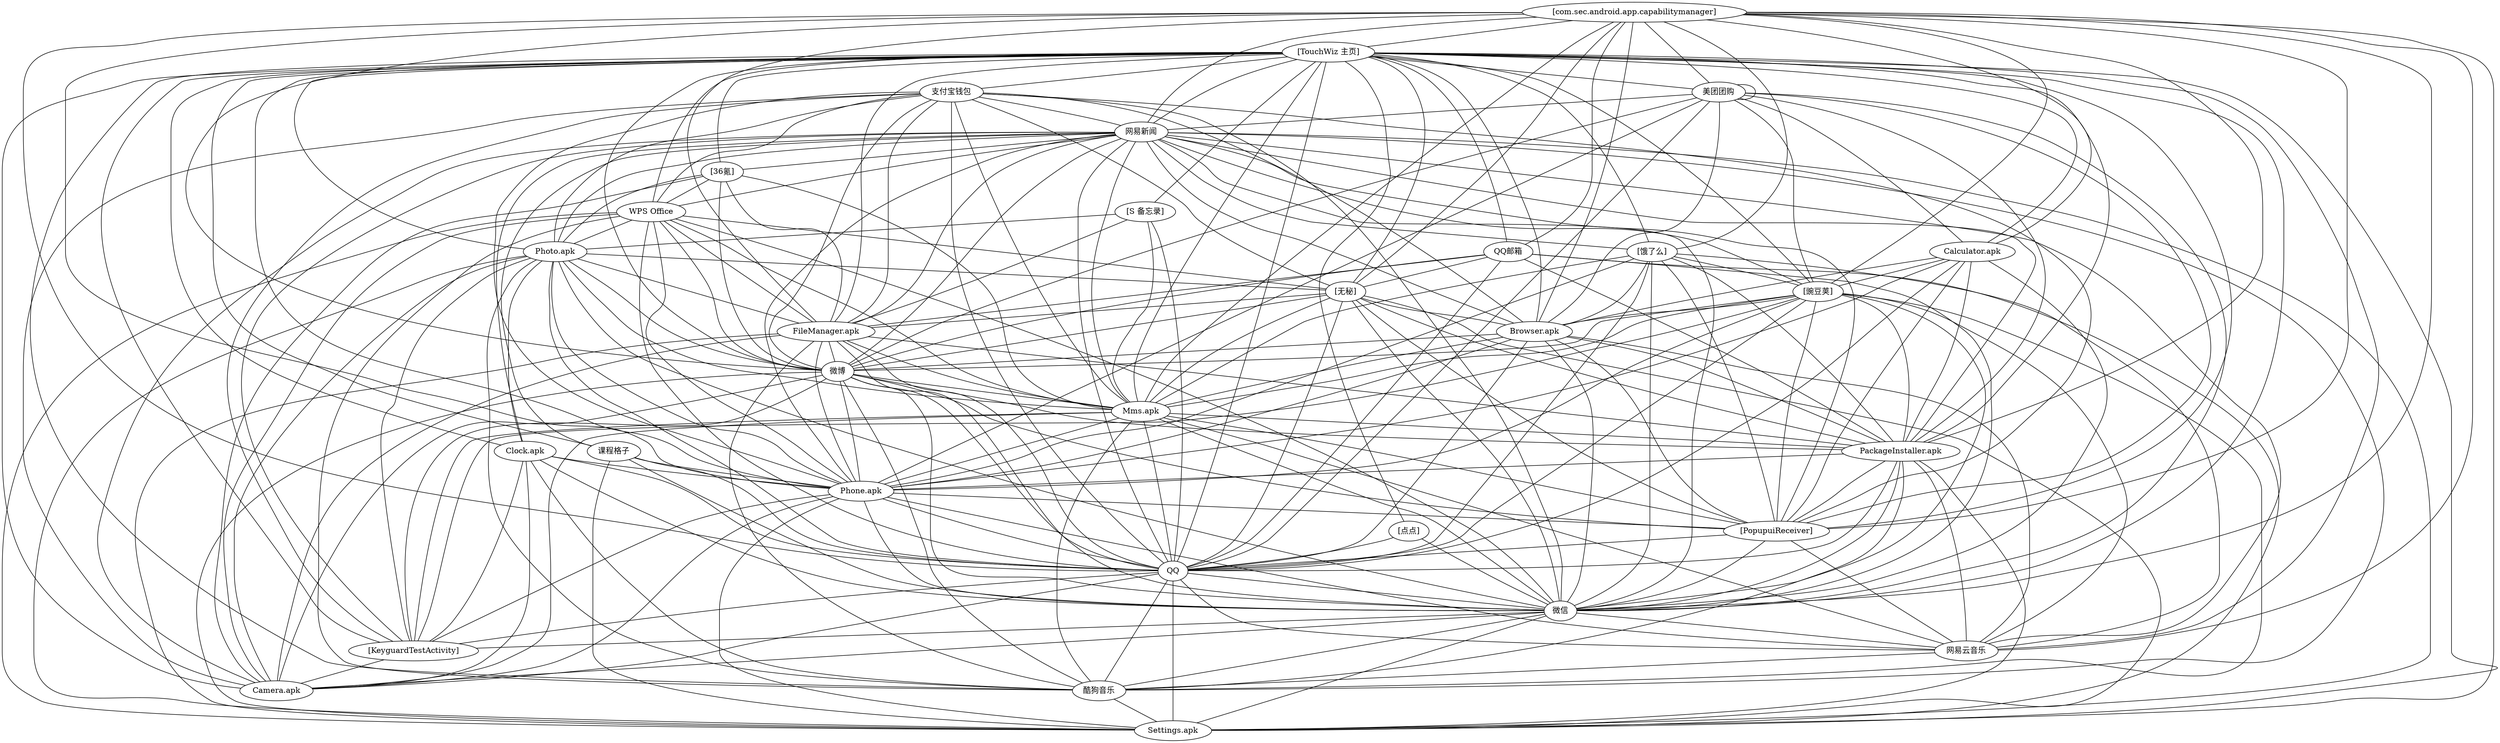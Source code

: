 graph  {
	"[com.sec.android.app.capabilitymanager]" -- "[TouchWiz 主页]"	 [weights="[0, 0, 0, 0, 0, 0, 3]"];
	"[com.sec.android.app.capabilitymanager]" -- 美团团购	 [weights="[0, 0, 0, 0, 0, 0, 1]"];
	"[com.sec.android.app.capabilitymanager]" -- 网易新闻	 [weights="[0, 0, 0, 0, 0, 0, 2]"];
	"[com.sec.android.app.capabilitymanager]" -- "Calculator.apk"	 [weights="[0, 0, 0, 0, 0, 0, 1]"];
	"[com.sec.android.app.capabilitymanager]" -- "[饿了么]"	 [weights="[0, 0, 0, 0, 0, 0, 1]"];
	"[com.sec.android.app.capabilitymanager]" -- "[豌豆荚]"	 [weights="[0, 0, 0, 0, 0, 0, 2]"];
	"[com.sec.android.app.capabilitymanager]" -- QQ邮箱	 [weights="[0, 0, 0, 0, 0, 0, 1]"];
	"[com.sec.android.app.capabilitymanager]" -- "[无秘]"	 [weights="[0, 0, 0, 0, 0, 0, 1]"];
	"[com.sec.android.app.capabilitymanager]" -- "Browser.apk"	 [weights="[0, 0, 0, 0, 0, 0, 2]"];
	"[com.sec.android.app.capabilitymanager]" -- "FileManager.apk"	 [weights="[0, 0, 0, 0, 0, 0, 1]"];
	"[com.sec.android.app.capabilitymanager]" -- 微博	 [weights="[0, 0, 0, 0, 0, 0, 3]"];
	"[com.sec.android.app.capabilitymanager]" -- "Mms.apk"	 [weights="[0, 0, 0, 0, 0, 0, 1]"];
	"[com.sec.android.app.capabilitymanager]" -- "PackageInstaller.apk"	 [weights="[0, 0, 0, 0, 0, 0, 5]"];
	"[com.sec.android.app.capabilitymanager]" -- "Phone.apk"	 [weights="[0, 0, 0, 0, 0, 0, 2]"];
	"[com.sec.android.app.capabilitymanager]" -- "[PopupuiReceiver]"	 [weights="[0, 0, 0, 0, 0, 0, 2]"];
	"[com.sec.android.app.capabilitymanager]" -- QQ	 [weights="[0, 0, 0, 0, 0, 0, 3]"];
	"[com.sec.android.app.capabilitymanager]" -- 微信	 [weights="[0, 0, 0, 0, 0, 0, 3]"];
	"[com.sec.android.app.capabilitymanager]" -- 网易云音乐	 [weights="[0, 0, 0, 0, 0, 0, 1]"];
	"[com.sec.android.app.capabilitymanager]" -- "Settings.apk"	 [weights="[0, 0, 0, 0, 0, 0, 1]"];
	"[TouchWiz 主页]" -- 支付宝钱包	 [weights="[0, 0, 0, 0, 0, 0, 8]"];
	"[TouchWiz 主页]" -- 美团团购	 [weights="[0, 0, 0, 0, 0, 0, 3]"];
	"[TouchWiz 主页]" -- 网易新闻	 [weights="[0, 0, 0, 0, 0, 0, 17]"];
	"[TouchWiz 主页]" -- "Calculator.apk"	 [weights="[0, 0, 0, 0, 0, 0, 1]"];
	"[TouchWiz 主页]" -- "[36氪]"	 [weights="[0, 0, 0, 0, 0, 0, 1]"];
	"[TouchWiz 主页]" -- 课程格子	 [weights="[0, 0, 0, 0, 0, 0, 2]"];
	"[TouchWiz 主页]" -- "[S 备忘录]"	 [weights="[0, 0, 0, 0, 0, 0, 1]"];
	"[TouchWiz 主页]" -- "[饿了么]"	 [weights="[0, 0, 0, 0, 0, 0, 1]"];
	"[TouchWiz 主页]" -- "[点点]"	 [weights="[0, 0, 0, 0, 0, 0, 1]"];
	"[TouchWiz 主页]" -- "WPS Office"	 [weights="[0, 0, 0, 0, 0, 0, 6]"];
	"[TouchWiz 主页]" -- "[豌豆荚]"	 [weights="[0, 0, 0, 0, 0, 0, 5]"];
	"[TouchWiz 主页]" -- "Photo.apk"	 [weights="[0, 0, 0, 0, 0, 0, 10]"];
	"[TouchWiz 主页]" -- QQ邮箱	 [weights="[0, 0, 0, 0, 0, 0, 1]"];
	"[TouchWiz 主页]" -- "[无秘]"	 [weights="[0, 0, 0, 0, 0, 0, 4]"];
	"[TouchWiz 主页]" -- "Browser.apk"	 [weights="[0, 0, 0, 0, 0, 0, 8]"];
	"[TouchWiz 主页]" -- "FileManager.apk"	 [weights="[0, 0, 0, 0, 0, 0, 8]"];
	"[TouchWiz 主页]" -- 微博	 [weights="[0, 0, 0, 0, 0, 0, 20]"];
	"[TouchWiz 主页]" -- "Clock.apk"	 [weights="[0, 0, 0, 0, 0, 0, 2]"];
	"[TouchWiz 主页]" -- "Mms.apk"	 [weights="[0, 0, 0, 0, 0, 0, 14]"];
	"[TouchWiz 主页]" -- "PackageInstaller.apk"	 [weights="[0, 0, 0, 0, 0, 0, 5]"];
	"[TouchWiz 主页]" -- "Phone.apk"	 [weights="[0, 0, 0, 0, 0, 0, 13]"];
	"[TouchWiz 主页]" -- "[PopupuiReceiver]"	 [weights="[0, 0, 0, 0, 0, 0, 3]"];
	"[TouchWiz 主页]" -- QQ	 [weights="[0, 0, 0, 0, 0, 0, 45]"];
	"[TouchWiz 主页]" -- 微信	 [weights="[0, 0, 0, 0, 0, 0, 41]"];
	"[TouchWiz 主页]" -- "[KeyguardTestActivity]"	 [weights="[0, 0, 0, 0, 0, 0, 6]"];
	"[TouchWiz 主页]" -- "Camera.apk"	 [weights="[0, 0, 0, 0, 0, 0, 8]"];
	"[TouchWiz 主页]" -- 网易云音乐	 [weights="[0, 0, 0, 0, 0, 0, 3]"];
	"[TouchWiz 主页]" -- 酷狗音乐	 [weights="[0, 0, 0, 0, 0, 0, 6]"];
	"[TouchWiz 主页]" -- "Settings.apk"	 [weights="[0, 0, 0, 0, 0, 0, 5]"];
	支付宝钱包 -- 网易新闻	 [weights="[0, 0, 0, 0, 0, 0, 3]"];
	支付宝钱包 -- "WPS Office"	 [weights="[0, 0, 0, 0, 0, 0, 2]"];
	支付宝钱包 -- "Photo.apk"	 [weights="[0, 0, 0, 0, 0, 0, 2]"];
	支付宝钱包 -- "[无秘]"	 [weights="[0, 0, 0, 0, 0, 0, 2]"];
	支付宝钱包 -- "Browser.apk"	 [weights="[0, 0, 0, 0, 0, 0, 1]"];
	支付宝钱包 -- "FileManager.apk"	 [weights="[0, 0, 0, 0, 0, 0, 2]"];
	支付宝钱包 -- 微博	 [weights="[0, 0, 0, 0, 0, 0, 4]"];
	支付宝钱包 -- "Mms.apk"	 [weights="[0, 0, 0, 0, 0, 0, 3]"];
	支付宝钱包 -- "Phone.apk"	 [weights="[0, 0, 0, 0, 0, 0, 1]"];
	支付宝钱包 -- "[PopupuiReceiver]"	 [weights="[0, 0, 0, 0, 0, 0, 1]"];
	支付宝钱包 -- QQ	 [weights="[0, 0, 0, 0, 0, 0, 7]"];
	支付宝钱包 -- 微信	 [weights="[0, 0, 0, 0, 0, 0, 7]"];
	支付宝钱包 -- "[KeyguardTestActivity]"	 [weights="[0, 0, 0, 0, 0, 0, 2]"];
	支付宝钱包 -- "Camera.apk"	 [weights="[0, 0, 0, 0, 0, 0, 1]"];
	美团团购 -- 美团团购	 [weights="[0, 0, 0, 0, 0, 0, 1]"];
	美团团购 -- 网易新闻	 [weights="[0, 0, 0, 0, 0, 0, 2]"];
	美团团购 -- "Calculator.apk"	 [weights="[0, 0, 0, 0, 0, 0, 1]"];
	美团团购 -- "[豌豆荚]"	 [weights="[0, 0, 0, 0, 0, 0, 3]"];
	美团团购 -- "Browser.apk"	 [weights="[0, 0, 0, 0, 0, 0, 3]"];
	美团团购 -- 微博	 [weights="[0, 0, 0, 0, 0, 0, 2]"];
	美团团购 -- "PackageInstaller.apk"	 [weights="[0, 0, 0, 0, 0, 0, 1]"];
	美团团购 -- "Phone.apk"	 [weights="[0, 0, 0, 0, 0, 0, 3]"];
	美团团购 -- "[PopupuiReceiver]"	 [weights="[0, 0, 0, 0, 0, 0, 1]"];
	美团团购 -- QQ	 [weights="[0, 0, 0, 0, 0, 0, 3]"];
	美团团购 -- 微信	 [weights="[0, 0, 0, 0, 0, 0, 3]"];
	网易新闻 -- "[36氪]"	 [weights="[0, 0, 0, 0, 0, 0, 1]"];
	网易新闻 -- 课程格子	 [weights="[0, 0, 0, 0, 0, 0, 1]"];
	网易新闻 -- "[饿了么]"	 [weights="[0, 0, 0, 0, 0, 0, 1]"];
	网易新闻 -- "WPS Office"	 [weights="[0, 0, 0, 0, 0, 0, 1]"];
	网易新闻 -- "[豌豆荚]"	 [weights="[0, 0, 0, 0, 0, 0, 3]"];
	网易新闻 -- "Photo.apk"	 [weights="[0, 0, 0, 0, 0, 0, 2]"];
	网易新闻 -- "Browser.apk"	 [weights="[0, 0, 0, 0, 0, 0, 5]"];
	网易新闻 -- "FileManager.apk"	 [weights="[0, 0, 0, 0, 0, 0, 1]"];
	网易新闻 -- 微博	 [weights="[0, 0, 0, 0, 0, 0, 8]"];
	网易新闻 -- "Clock.apk"	 [weights="[0, 0, 0, 0, 0, 0, 1]"];
	网易新闻 -- "Mms.apk"	 [weights="[0, 0, 0, 0, 0, 0, 6]"];
	网易新闻 -- "PackageInstaller.apk"	 [weights="[0, 0, 0, 0, 0, 0, 3]"];
	网易新闻 -- "Phone.apk"	 [weights="[0, 0, 0, 0, 0, 0, 4]"];
	网易新闻 -- "[PopupuiReceiver]"	 [weights="[0, 0, 0, 0, 0, 0, 1]"];
	网易新闻 -- QQ	 [weights="[0, 0, 0, 0, 0, 0, 11]"];
	网易新闻 -- 微信	 [weights="[0, 0, 0, 0, 0, 0, 12]"];
	网易新闻 -- "[KeyguardTestActivity]"	 [weights="[0, 0, 0, 0, 0, 0, 1]"];
	网易新闻 -- "Camera.apk"	 [weights="[0, 0, 0, 0, 0, 0, 2]"];
	网易新闻 -- 网易云音乐	 [weights="[0, 0, 0, 0, 0, 0, 2]"];
	网易新闻 -- 酷狗音乐	 [weights="[0, 0, 0, 0, 0, 0, 3]"];
	网易新闻 -- "Settings.apk"	 [weights="[0, 0, 0, 0, 0, 0, 1]"];
	"Calculator.apk" -- "[豌豆荚]"	 [weights="[0, 0, 0, 0, 0, 0, 1]"];
	"Calculator.apk" -- "Browser.apk"	 [weights="[0, 0, 0, 0, 0, 0, 1]"];
	"Calculator.apk" -- "PackageInstaller.apk"	 [weights="[0, 0, 0, 0, 0, 0, 1]"];
	"Calculator.apk" -- "Phone.apk"	 [weights="[0, 0, 0, 0, 0, 0, 1]"];
	"Calculator.apk" -- "[PopupuiReceiver]"	 [weights="[0, 0, 0, 0, 0, 0, 1]"];
	"Calculator.apk" -- QQ	 [weights="[0, 0, 0, 0, 0, 0, 1]"];
	"Calculator.apk" -- 微信	 [weights="[0, 0, 0, 0, 0, 0, 1]"];
	"[36氪]" -- "WPS Office"	 [weights="[0, 0, 0, 0, 0, 0, 1]"];
	"[36氪]" -- "Photo.apk"	 [weights="[0, 0, 0, 0, 0, 0, 1]"];
	"[36氪]" -- "FileManager.apk"	 [weights="[0, 0, 0, 0, 0, 0, 1]"];
	"[36氪]" -- 微博	 [weights="[0, 0, 0, 0, 0, 0, 1]"];
	"[36氪]" -- "Mms.apk"	 [weights="[0, 0, 0, 0, 0, 0, 1]"];
	"[36氪]" -- "Camera.apk"	 [weights="[0, 0, 0, 0, 0, 0, 1]"];
	课程格子 -- "Phone.apk"	 [weights="[0, 0, 0, 0, 0, 0, 1]"];
	课程格子 -- QQ	 [weights="[0, 0, 0, 0, 0, 0, 2]"];
	课程格子 -- 微信	 [weights="[0, 0, 0, 0, 0, 0, 1]"];
	课程格子 -- "Settings.apk"	 [weights="[0, 0, 0, 0, 0, 0, 1]"];
	"[S 备忘录]" -- "Photo.apk"	 [weights="[0, 0, 0, 0, 0, 0, 1]"];
	"[S 备忘录]" -- "FileManager.apk"	 [weights="[0, 0, 0, 0, 0, 0, 1]"];
	"[S 备忘录]" -- "Mms.apk"	 [weights="[0, 0, 0, 0, 0, 0, 1]"];
	"[S 备忘录]" -- QQ	 [weights="[0, 0, 0, 0, 0, 0, 1]"];
	"[饿了么]" -- "[豌豆荚]"	 [weights="[0, 0, 0, 0, 0, 0, 1]"];
	"[饿了么]" -- "Browser.apk"	 [weights="[0, 0, 0, 0, 0, 0, 1]"];
	"[饿了么]" -- "Mms.apk"	 [weights="[0, 0, 0, 0, 0, 0, 1]"];
	"[饿了么]" -- "PackageInstaller.apk"	 [weights="[0, 0, 0, 0, 0, 0, 1]"];
	"[饿了么]" -- "Phone.apk"	 [weights="[0, 0, 0, 0, 0, 0, 1]"];
	"[饿了么]" -- "[PopupuiReceiver]"	 [weights="[0, 0, 0, 0, 0, 0, 1]"];
	"[饿了么]" -- QQ	 [weights="[0, 0, 0, 0, 0, 0, 1]"];
	"[饿了么]" -- 微信	 [weights="[0, 0, 0, 0, 0, 0, 1]"];
	"[饿了么]" -- 网易云音乐	 [weights="[0, 0, 0, 0, 0, 0, 1]"];
	"[点点]" -- QQ	 [weights="[0, 0, 0, 0, 0, 0, 1]"];
	"[点点]" -- 微信	 [weights="[0, 0, 0, 0, 0, 0, 1]"];
	"WPS Office" -- "Photo.apk"	 [weights="[0, 0, 0, 0, 0, 0, 3]"];
	"WPS Office" -- "[无秘]"	 [weights="[0, 0, 0, 0, 0, 0, 1]"];
	"WPS Office" -- "FileManager.apk"	 [weights="[0, 0, 0, 0, 0, 0, 6]"];
	"WPS Office" -- 微博	 [weights="[0, 0, 0, 0, 0, 0, 2]"];
	"WPS Office" -- "Mms.apk"	 [weights="[0, 0, 0, 0, 0, 0, 2]"];
	"WPS Office" -- "Phone.apk"	 [weights="[0, 0, 0, 0, 0, 0, 1]"];
	"WPS Office" -- QQ	 [weights="[0, 0, 0, 0, 0, 0, 4]"];
	"WPS Office" -- 微信	 [weights="[0, 0, 0, 0, 0, 0, 3]"];
	"WPS Office" -- "Camera.apk"	 [weights="[0, 0, 0, 0, 0, 0, 1]"];
	"WPS Office" -- 酷狗音乐	 [weights="[0, 0, 0, 0, 0, 0, 1]"];
	"WPS Office" -- "Settings.apk"	 [weights="[0, 0, 0, 0, 0, 0, 1]"];
	"[豌豆荚]" -- "Browser.apk"	 [weights="[0, 0, 0, 0, 0, 0, 3]"];
	"[豌豆荚]" -- 微博	 [weights="[0, 0, 0, 0, 0, 0, 1]"];
	"[豌豆荚]" -- "Mms.apk"	 [weights="[0, 0, 0, 0, 0, 0, 1]"];
	"[豌豆荚]" -- "PackageInstaller.apk"	 [weights="[0, 0, 0, 0, 0, 0, 3]"];
	"[豌豆荚]" -- "Phone.apk"	 [weights="[0, 0, 0, 0, 0, 0, 3]"];
	"[豌豆荚]" -- "[PopupuiReceiver]"	 [weights="[0, 0, 0, 0, 0, 0, 2]"];
	"[豌豆荚]" -- QQ	 [weights="[0, 0, 0, 0, 0, 0, 4]"];
	"[豌豆荚]" -- 微信	 [weights="[0, 0, 0, 0, 0, 0, 3]"];
	"[豌豆荚]" -- "[KeyguardTestActivity]"	 [weights="[0, 0, 0, 0, 0, 0, 1]"];
	"[豌豆荚]" -- 网易云音乐	 [weights="[0, 0, 0, 0, 0, 0, 2]"];
	"[豌豆荚]" -- 酷狗音乐	 [weights="[0, 0, 0, 0, 0, 0, 1]"];
	"Photo.apk" -- "[无秘]"	 [weights="[0, 0, 0, 0, 0, 0, 1]"];
	"Photo.apk" -- "FileManager.apk"	 [weights="[0, 0, 0, 0, 0, 0, 4]"];
	"Photo.apk" -- 微博	 [weights="[0, 0, 0, 0, 0, 0, 2]"];
	"Photo.apk" -- "Clock.apk"	 [weights="[0, 0, 0, 0, 0, 0, 1]"];
	"Photo.apk" -- "Mms.apk"	 [weights="[0, 0, 0, 0, 0, 0, 4]"];
	"Photo.apk" -- "Phone.apk"	 [weights="[0, 0, 0, 0, 0, 0, 3]"];
	"Photo.apk" -- QQ	 [weights="[0, 0, 0, 0, 0, 0, 8]"];
	"Photo.apk" -- 微信	 [weights="[0, 0, 0, 0, 0, 0, 6]"];
	"Photo.apk" -- "[KeyguardTestActivity]"	 [weights="[0, 0, 0, 0, 0, 0, 2]"];
	"Photo.apk" -- "Camera.apk"	 [weights="[0, 0, 0, 0, 0, 0, 5]"];
	"Photo.apk" -- 酷狗音乐	 [weights="[0, 0, 0, 0, 0, 0, 1]"];
	"Photo.apk" -- "Settings.apk"	 [weights="[0, 0, 0, 0, 0, 0, 1]"];
	QQ邮箱 -- "[无秘]"	 [weights="[0, 0, 0, 0, 0, 0, 1]"];
	QQ邮箱 -- "FileManager.apk"	 [weights="[0, 0, 0, 0, 0, 0, 1]"];
	QQ邮箱 -- 微博	 [weights="[0, 0, 0, 0, 0, 0, 1]"];
	QQ邮箱 -- "PackageInstaller.apk"	 [weights="[0, 0, 0, 0, 0, 0, 1]"];
	QQ邮箱 -- QQ	 [weights="[0, 0, 0, 0, 0, 0, 1]"];
	QQ邮箱 -- 微信	 [weights="[0, 0, 0, 0, 0, 0, 1]"];
	QQ邮箱 -- "Settings.apk"	 [weights="[0, 0, 0, 0, 0, 0, 1]"];
	"[无秘]" -- "Browser.apk"	 [weights="[0, 0, 0, 0, 0, 0, 1]"];
	"[无秘]" -- "FileManager.apk"	 [weights="[0, 0, 0, 0, 0, 0, 2]"];
	"[无秘]" -- 微博	 [weights="[0, 0, 0, 0, 0, 0, 3]"];
	"[无秘]" -- "Mms.apk"	 [weights="[0, 0, 0, 0, 0, 0, 2]"];
	"[无秘]" -- "PackageInstaller.apk"	 [weights="[0, 0, 0, 0, 0, 0, 1]"];
	"[无秘]" -- "[PopupuiReceiver]"	 [weights="[0, 0, 0, 0, 0, 0, 1]"];
	"[无秘]" -- QQ	 [weights="[0, 0, 0, 0, 0, 0, 3]"];
	"[无秘]" -- 微信	 [weights="[0, 0, 0, 0, 0, 0, 4]"];
	"[无秘]" -- "Settings.apk"	 [weights="[0, 0, 0, 0, 0, 0, 1]"];
	"Browser.apk" -- 微博	 [weights="[0, 0, 0, 0, 0, 0, 3]"];
	"Browser.apk" -- "Mms.apk"	 [weights="[0, 0, 0, 0, 0, 0, 3]"];
	"Browser.apk" -- "PackageInstaller.apk"	 [weights="[0, 0, 0, 0, 0, 0, 2]"];
	"Browser.apk" -- "Phone.apk"	 [weights="[0, 0, 0, 0, 0, 0, 3]"];
	"Browser.apk" -- "[PopupuiReceiver]"	 [weights="[0, 0, 0, 0, 0, 0, 3]"];
	"Browser.apk" -- QQ	 [weights="[0, 0, 0, 0, 0, 0, 6]"];
	"Browser.apk" -- 微信	 [weights="[0, 0, 0, 0, 0, 0, 6]"];
	"Browser.apk" -- 网易云音乐	 [weights="[0, 0, 0, 0, 0, 0, 1]"];
	"FileManager.apk" -- 微博	 [weights="[0, 0, 0, 0, 0, 0, 3]"];
	"FileManager.apk" -- "Mms.apk"	 [weights="[0, 0, 0, 0, 0, 0, 3]"];
	"FileManager.apk" -- "PackageInstaller.apk"	 [weights="[0, 0, 0, 0, 0, 0, 1]"];
	"FileManager.apk" -- "Phone.apk"	 [weights="[0, 0, 0, 0, 0, 0, 1]"];
	"FileManager.apk" -- QQ	 [weights="[0, 0, 0, 0, 0, 0, 6]"];
	"FileManager.apk" -- 微信	 [weights="[0, 0, 0, 0, 0, 0, 4]"];
	"FileManager.apk" -- "Camera.apk"	 [weights="[0, 0, 0, 0, 0, 0, 1]"];
	"FileManager.apk" -- 酷狗音乐	 [weights="[0, 0, 0, 0, 0, 0, 1]"];
	"FileManager.apk" -- "Settings.apk"	 [weights="[0, 0, 0, 0, 0, 0, 2]"];
	微博 -- "Mms.apk"	 [weights="[0, 0, 0, 0, 0, 0, 7]"];
	微博 -- "PackageInstaller.apk"	 [weights="[0, 0, 0, 0, 0, 0, 3]"];
	微博 -- "Phone.apk"	 [weights="[0, 0, 0, 0, 0, 0, 2]"];
	微博 -- "[PopupuiReceiver]"	 [weights="[0, 0, 0, 0, 0, 0, 1]"];
	微博 -- QQ	 [weights="[0, 0, 0, 0, 0, 0, 13]"];
	微博 -- 微信	 [weights="[0, 0, 0, 0, 0, 0, 14]"];
	微博 -- "[KeyguardTestActivity]"	 [weights="[0, 0, 0, 0, 0, 0, 2]"];
	微博 -- "Camera.apk"	 [weights="[0, 0, 0, 0, 0, 0, 3]"];
	微博 -- 酷狗音乐	 [weights="[0, 0, 0, 0, 0, 0, 3]"];
	微博 -- "Settings.apk"	 [weights="[0, 0, 0, 0, 0, 0, 1]"];
	"Clock.apk" -- "Phone.apk"	 [weights="[0, 0, 0, 0, 0, 0, 1]"];
	"Clock.apk" -- QQ	 [weights="[0, 0, 0, 0, 0, 0, 2]"];
	"Clock.apk" -- 微信	 [weights="[0, 0, 0, 0, 0, 0, 2]"];
	"Clock.apk" -- "[KeyguardTestActivity]"	 [weights="[0, 0, 0, 0, 0, 0, 1]"];
	"Clock.apk" -- "Camera.apk"	 [weights="[0, 0, 0, 0, 0, 0, 1]"];
	"Clock.apk" -- 酷狗音乐	 [weights="[0, 0, 0, 0, 0, 0, 1]"];
	"Mms.apk" -- "PackageInstaller.apk"	 [weights="[0, 0, 0, 0, 0, 0, 1]"];
	"Mms.apk" -- "Phone.apk"	 [weights="[0, 0, 0, 0, 0, 0, 6]"];
	"Mms.apk" -- "[PopupuiReceiver]"	 [weights="[0, 0, 0, 0, 0, 0, 2]"];
	"Mms.apk" -- QQ	 [weights="[0, 0, 0, 0, 0, 0, 9]"];
	"Mms.apk" -- 微信	 [weights="[0, 0, 0, 0, 0, 0, 9]"];
	"Mms.apk" -- "[KeyguardTestActivity]"	 [weights="[0, 0, 0, 0, 0, 0, 1]"];
	"Mms.apk" -- "Camera.apk"	 [weights="[0, 0, 0, 0, 0, 0, 3]"];
	"Mms.apk" -- 网易云音乐	 [weights="[0, 0, 0, 0, 0, 0, 1]"];
	"Mms.apk" -- 酷狗音乐	 [weights="[0, 0, 0, 0, 0, 0, 1]"];
	"PackageInstaller.apk" -- "Phone.apk"	 [weights="[0, 0, 0, 0, 0, 0, 2]"];
	"PackageInstaller.apk" -- "[PopupuiReceiver]"	 [weights="[0, 0, 0, 0, 0, 0, 2]"];
	"PackageInstaller.apk" -- QQ	 [weights="[0, 0, 0, 0, 0, 0, 3]"];
	"PackageInstaller.apk" -- 微信	 [weights="[0, 0, 0, 0, 0, 0, 4]"];
	"PackageInstaller.apk" -- 网易云音乐	 [weights="[0, 0, 0, 0, 0, 0, 3]"];
	"PackageInstaller.apk" -- 酷狗音乐	 [weights="[0, 0, 0, 0, 0, 0, 1]"];
	"PackageInstaller.apk" -- "Settings.apk"	 [weights="[0, 0, 0, 0, 0, 0, 1]"];
	"Phone.apk" -- "[PopupuiReceiver]"	 [weights="[0, 0, 0, 0, 0, 0, 2]"];
	"Phone.apk" -- QQ	 [weights="[0, 0, 0, 0, 0, 0, 8]"];
	"Phone.apk" -- 微信	 [weights="[0, 0, 0, 0, 0, 0, 9]"];
	"Phone.apk" -- "[KeyguardTestActivity]"	 [weights="[0, 0, 0, 0, 0, 0, 2]"];
	"Phone.apk" -- "Camera.apk"	 [weights="[0, 0, 0, 0, 0, 0, 3]"];
	"Phone.apk" -- 网易云音乐	 [weights="[0, 0, 0, 0, 0, 0, 1]"];
	"Phone.apk" -- "Settings.apk"	 [weights="[0, 0, 0, 0, 0, 0, 2]"];
	"[PopupuiReceiver]" -- QQ	 [weights="[0, 0, 0, 0, 0, 0, 3]"];
	"[PopupuiReceiver]" -- 微信	 [weights="[0, 0, 0, 0, 0, 0, 3]"];
	"[PopupuiReceiver]" -- 网易云音乐	 [weights="[0, 0, 0, 0, 0, 0, 1]"];
	QQ -- 微信	 [weights="[0, 0, 0, 0, 0, 0, 32]"];
	QQ -- "[KeyguardTestActivity]"	 [weights="[0, 0, 0, 0, 0, 0, 5]"];
	QQ -- "Camera.apk"	 [weights="[0, 0, 0, 0, 0, 0, 5]"];
	QQ -- 网易云音乐	 [weights="[0, 0, 0, 0, 0, 0, 1]"];
	QQ -- 酷狗音乐	 [weights="[0, 0, 0, 0, 0, 0, 3]"];
	QQ -- "Settings.apk"	 [weights="[0, 0, 0, 0, 0, 0, 3]"];
	微信 -- "[KeyguardTestActivity]"	 [weights="[0, 0, 0, 0, 0, 0, 3]"];
	微信 -- "Camera.apk"	 [weights="[0, 0, 0, 0, 0, 0, 5]"];
	微信 -- 网易云音乐	 [weights="[0, 0, 0, 0, 0, 0, 2]"];
	微信 -- 酷狗音乐	 [weights="[0, 0, 0, 0, 0, 0, 3]"];
	微信 -- "Settings.apk"	 [weights="[0, 0, 0, 0, 0, 0, 2]"];
	"[KeyguardTestActivity]" -- "Camera.apk"	 [weights="[0, 0, 0, 0, 0, 0, 2]"];
	网易云音乐 -- 酷狗音乐	 [weights="[0, 0, 0, 0, 0, 0, 1]"];
	酷狗音乐 -- "Settings.apk"	 [weights="[0, 0, 0, 0, 0, 0, 1]"];
}

